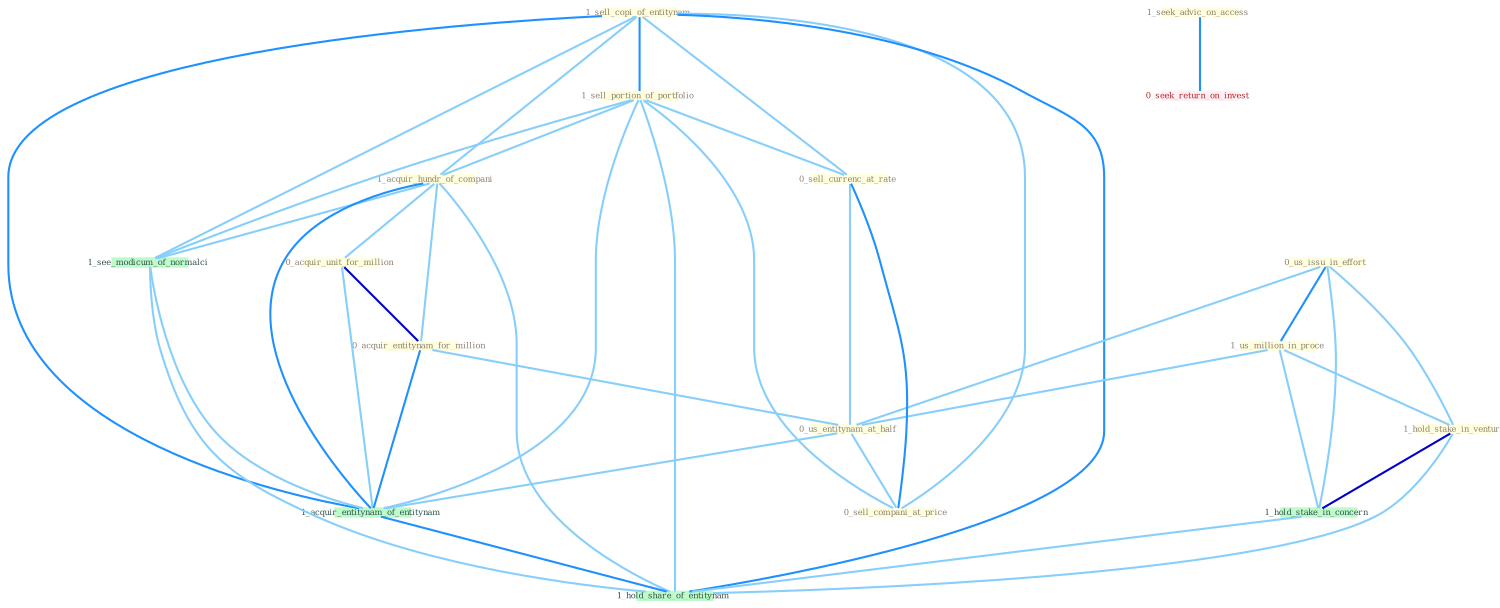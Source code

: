 Graph G{ 
    node
    [shape=polygon,style=filled,width=.5,height=.06,color="#BDFCC9",fixedsize=true,fontsize=4,
    fontcolor="#2f4f4f"];
    {node
    [color="#ffffe0", fontcolor="#8b7d6b"] "1_sell_copi_of_entitynam " "0_us_issu_in_effort " "1_sell_portion_of_portfolio " "1_acquir_hundr_of_compani " "1_seek_advic_on_access " "1_us_million_in_proce " "0_sell_currenc_at_rate " "0_acquir_unit_for_million " "0_acquir_entitynam_for_million " "1_hold_stake_in_ventur " "0_us_entitynam_at_half " "0_sell_compani_at_price "}
{node [color="#fff0f5", fontcolor="#b22222"] "0_seek_return_on_invest "}
edge [color="#B0E2FF"];

	"1_sell_copi_of_entitynam " -- "1_sell_portion_of_portfolio " [w="2", color="#1e90ff" , len=0.8];
	"1_sell_copi_of_entitynam " -- "1_acquir_hundr_of_compani " [w="1", color="#87cefa" ];
	"1_sell_copi_of_entitynam " -- "0_sell_currenc_at_rate " [w="1", color="#87cefa" ];
	"1_sell_copi_of_entitynam " -- "0_sell_compani_at_price " [w="1", color="#87cefa" ];
	"1_sell_copi_of_entitynam " -- "1_see_modicum_of_normalci " [w="1", color="#87cefa" ];
	"1_sell_copi_of_entitynam " -- "1_acquir_entitynam_of_entitynam " [w="2", color="#1e90ff" , len=0.8];
	"1_sell_copi_of_entitynam " -- "1_hold_share_of_entitynam " [w="2", color="#1e90ff" , len=0.8];
	"0_us_issu_in_effort " -- "1_us_million_in_proce " [w="2", color="#1e90ff" , len=0.8];
	"0_us_issu_in_effort " -- "1_hold_stake_in_ventur " [w="1", color="#87cefa" ];
	"0_us_issu_in_effort " -- "0_us_entitynam_at_half " [w="1", color="#87cefa" ];
	"0_us_issu_in_effort " -- "1_hold_stake_in_concern " [w="1", color="#87cefa" ];
	"1_sell_portion_of_portfolio " -- "1_acquir_hundr_of_compani " [w="1", color="#87cefa" ];
	"1_sell_portion_of_portfolio " -- "0_sell_currenc_at_rate " [w="1", color="#87cefa" ];
	"1_sell_portion_of_portfolio " -- "0_sell_compani_at_price " [w="1", color="#87cefa" ];
	"1_sell_portion_of_portfolio " -- "1_see_modicum_of_normalci " [w="1", color="#87cefa" ];
	"1_sell_portion_of_portfolio " -- "1_acquir_entitynam_of_entitynam " [w="1", color="#87cefa" ];
	"1_sell_portion_of_portfolio " -- "1_hold_share_of_entitynam " [w="1", color="#87cefa" ];
	"1_acquir_hundr_of_compani " -- "0_acquir_unit_for_million " [w="1", color="#87cefa" ];
	"1_acquir_hundr_of_compani " -- "0_acquir_entitynam_for_million " [w="1", color="#87cefa" ];
	"1_acquir_hundr_of_compani " -- "1_see_modicum_of_normalci " [w="1", color="#87cefa" ];
	"1_acquir_hundr_of_compani " -- "1_acquir_entitynam_of_entitynam " [w="2", color="#1e90ff" , len=0.8];
	"1_acquir_hundr_of_compani " -- "1_hold_share_of_entitynam " [w="1", color="#87cefa" ];
	"1_seek_advic_on_access " -- "0_seek_return_on_invest " [w="2", color="#1e90ff" , len=0.8];
	"1_us_million_in_proce " -- "1_hold_stake_in_ventur " [w="1", color="#87cefa" ];
	"1_us_million_in_proce " -- "0_us_entitynam_at_half " [w="1", color="#87cefa" ];
	"1_us_million_in_proce " -- "1_hold_stake_in_concern " [w="1", color="#87cefa" ];
	"0_sell_currenc_at_rate " -- "0_us_entitynam_at_half " [w="1", color="#87cefa" ];
	"0_sell_currenc_at_rate " -- "0_sell_compani_at_price " [w="2", color="#1e90ff" , len=0.8];
	"0_acquir_unit_for_million " -- "0_acquir_entitynam_for_million " [w="3", color="#0000cd" , len=0.6];
	"0_acquir_unit_for_million " -- "1_acquir_entitynam_of_entitynam " [w="1", color="#87cefa" ];
	"0_acquir_entitynam_for_million " -- "0_us_entitynam_at_half " [w="1", color="#87cefa" ];
	"0_acquir_entitynam_for_million " -- "1_acquir_entitynam_of_entitynam " [w="2", color="#1e90ff" , len=0.8];
	"1_hold_stake_in_ventur " -- "1_hold_stake_in_concern " [w="3", color="#0000cd" , len=0.6];
	"1_hold_stake_in_ventur " -- "1_hold_share_of_entitynam " [w="1", color="#87cefa" ];
	"0_us_entitynam_at_half " -- "0_sell_compani_at_price " [w="1", color="#87cefa" ];
	"0_us_entitynam_at_half " -- "1_acquir_entitynam_of_entitynam " [w="1", color="#87cefa" ];
	"1_hold_stake_in_concern " -- "1_hold_share_of_entitynam " [w="1", color="#87cefa" ];
	"1_see_modicum_of_normalci " -- "1_acquir_entitynam_of_entitynam " [w="1", color="#87cefa" ];
	"1_see_modicum_of_normalci " -- "1_hold_share_of_entitynam " [w="1", color="#87cefa" ];
	"1_acquir_entitynam_of_entitynam " -- "1_hold_share_of_entitynam " [w="2", color="#1e90ff" , len=0.8];
}
